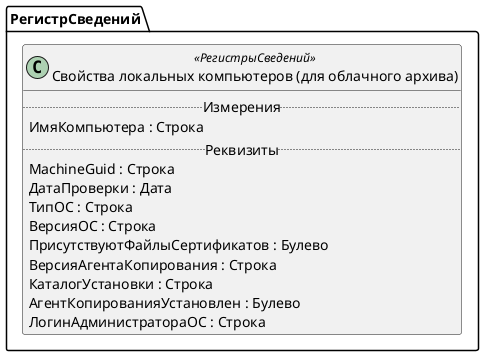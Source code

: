 ﻿@startuml СвойстваЛокальныхКомпьютеровДляОблачногоАрхива
'!include templates.wsd
'..\include templates.wsd
class РегистрСведений.СвойстваЛокальныхКомпьютеровДляОблачногоАрхива as "Свойства локальных компьютеров (для облачного архива)" <<РегистрыСведений>>
{
..Измерения..
ИмяКомпьютера : Строка
..Реквизиты..
MachineGuid : Строка
ДатаПроверки : Дата
ТипОС : Строка
ВерсияОС : Строка
ПрисутствуютФайлыСертификатов : Булево
ВерсияАгентаКопирования : Строка
КаталогУстановки : Строка
АгентКопированияУстановлен : Булево
ЛогинАдминистратораОС : Строка
}
@enduml
